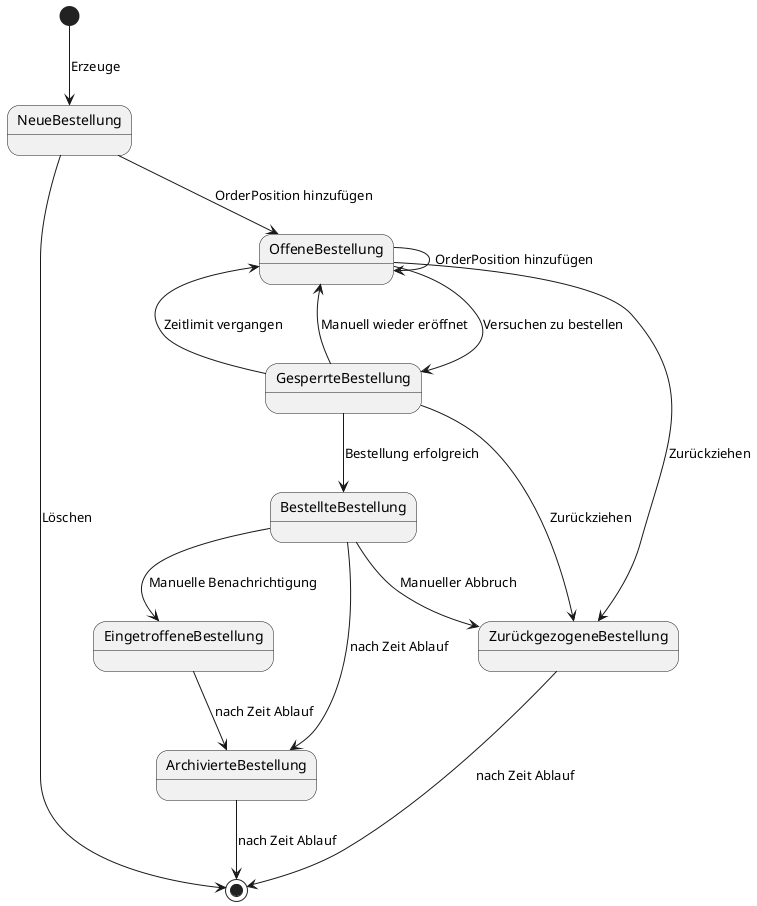 @startuml
[*] --> NeueBestellung : Erzeuge

NeueBestellung -->[*]: Löschen

NeueBestellung --> OffeneBestellung : OrderPosition hinzufügen
OffeneBestellung --> OffeneBestellung : OrderPosition hinzufügen

OffeneBestellung --> GesperrteBestellung : Versuchen zu bestellen
GesperrteBestellung --> OffeneBestellung : Zeitlimit vergangen
GesperrteBestellung --> OffeneBestellung : Manuell wieder eröffnet
GesperrteBestellung --> BestellteBestellung: Bestellung erfolgreich

OffeneBestellung --> ZurückgezogeneBestellung : Zurückziehen
GesperrteBestellung --> ZurückgezogeneBestellung : Zurückziehen
ZurückgezogeneBestellung --> [*] : nach Zeit Ablauf

BestellteBestellung --> EingetroffeneBestellung : Manuelle Benachrichtigung

BestellteBestellung --> ZurückgezogeneBestellung : Manueller Abbruch

BestellteBestellung --> ArchivierteBestellung: nach Zeit Ablauf
EingetroffeneBestellung --> ArchivierteBestellung: nach Zeit Ablauf

ArchivierteBestellung --> [*] : nach Zeit Ablauf

@enduml